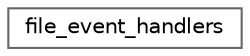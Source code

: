 digraph "类继承关系图"
{
 // LATEX_PDF_SIZE
  bgcolor="transparent";
  edge [fontname=Helvetica,fontsize=10,labelfontname=Helvetica,labelfontsize=10];
  node [fontname=Helvetica,fontsize=10,shape=box,height=0.2,width=0.4];
  rankdir="LR";
  Node0 [id="Node000000",label="file_event_handlers",height=0.2,width=0.4,color="grey40", fillcolor="white", style="filled",URL="$structspdlog_1_1file__event__handlers.html",tooltip=" "];
}
